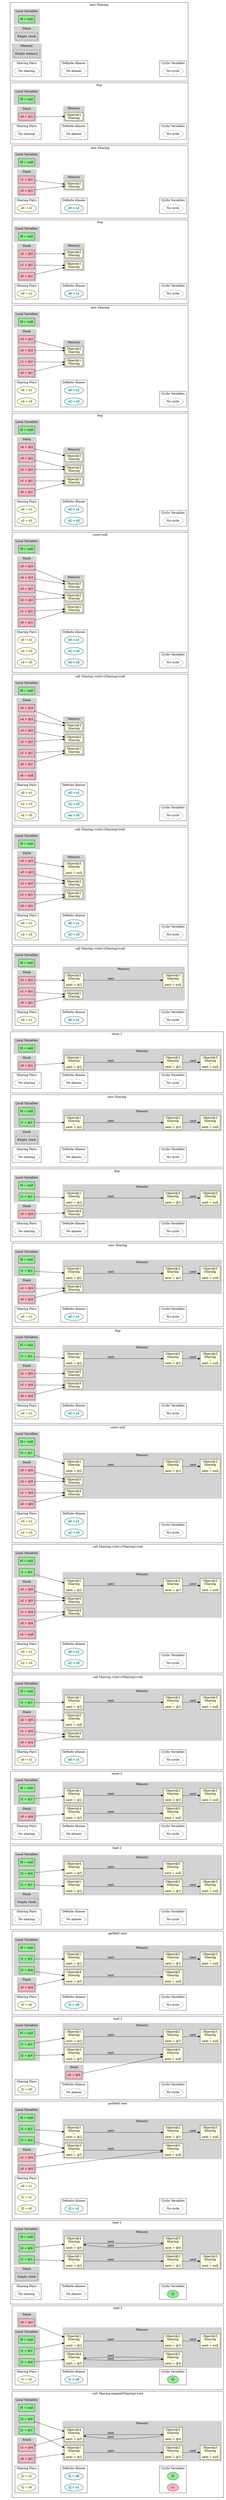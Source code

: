 digraph MemoryGraph {
 node [shape=box, style=filled, fillcolor=lightblue];
 rankdir=LR;

 // Invisible anchor subgraph
 subgraph cluster_anchor {
 style=invis;
 anchor [style=invis, shape=point, width=0, height=0];
 }

 // Starting point for subgraph ordering
 anchor_start [style=invis, shape=point];

 anchor_13373090846533 [style=invis, shape=point];
 anchor_start -> anchor_13373090846533 [style=invis];
 anchor_start = anchor_13373090846533;

 subgraph cluster_13373090846533 {
 anchor_13373090846533 [style=invis];
 label="new Sharing";
 subgraph cluster_locals_13373090846533 {
 label="Local Variables";
 style=filled;
 color=lightgrey;
 node [style=filled, fillcolor=lightgreen];
 "l0_13373090846533" [label="l0 = null"];
 }

 subgraph cluster_stack_13373090846533 {
 label="Stack";
 style=filled;
 color=lightgrey;
 node [style=filled, fillcolor=lightpink];
 "empty_stack_13373090846533" [label="Empty stack", style=dashed, fillcolor=white];
 }

 subgraph cluster_memory_13373090846533 {
 label="Memory";
 style=filled;
 color=lightgrey;
 node [style=filled, fillcolor=lightyellow];
 "empty_memory_13373090846533" [label="Empty memory", style=dashed, fillcolor=white];
 }


 // Sharing pairs
 subgraph cluster_sharing_13373090846533 {
 label="Sharing Pairs";
 node [shape=ellipse, style=filled, fillcolor=lightyellow];
 "empty_sharing_13373090846533" [label="No sharing", style=dashed, fillcolor=white];
 }

    // Alias pairs
    subgraph cluster_aliases_13373090846533 {
      label="Definite Aliases";
      node [shape=ellipse, style=filled, fillcolor=lightcyan];
      "empty_alias_13373090846533" [label="No aliases", style=dashed, fillcolor=white];
    }

 // Cyclic variables
 subgraph cluster_cyclic_13373090846533 {
 label="Cyclic Variables";
 node [shape=ellipse];
 "empty_cyclic_13373090846533" [label="No cycle", style=dashed, fillcolor=white];
 }
 // Invisible edge for horizontal alignment
 "empty_sharing_13373090846533" -> "empty_alias_13373090846533" [style=invis, weight=10];
 // Invisible edge for horizontal alignment
 "empty_alias_13373090846533" -> "empty_cyclic_13373090846533" [style=invis, weight=10];
 }
 anchor_13373092099825 [style=invis, shape=point];
 anchor_start -> anchor_13373092099825 [style=invis];
 anchor_start = anchor_13373092099825;

 subgraph cluster_13373092099825 {
 anchor_13373092099825 [style=invis];
 label="dup";
 subgraph cluster_locals_13373092099825 {
 label="Local Variables";
 style=filled;
 color=lightgrey;
 node [style=filled, fillcolor=lightgreen];
 "l0_13373092099825" [label="l0 = null"];
 }

 subgraph cluster_stack_13373092099825 {
 label="Stack";
 style=filled;
 color=lightgrey;
 node [style=filled, fillcolor=lightpink];
 "s0_13373092099825" [label="s0 = @1"];
 }

 subgraph cluster_memory_13373092099825 {
 label="Memory";
 style=filled;
 color=lightgrey;
 node [style=filled, fillcolor=lightyellow];
 "obj1_13373092099825" [label="Object@1\nSharing"];
 }

 "s0_13373092099825" -> "obj1_13373092099825";

 // Sharing pairs
 subgraph cluster_sharing_13373092099825 {
 label="Sharing Pairs";
 node [shape=ellipse, style=filled, fillcolor=lightyellow];
 "empty_sharing_13373092099825" [label="No sharing", style=dashed, fillcolor=white];
 }

    // Alias pairs
    subgraph cluster_aliases_13373092099825 {
      label="Definite Aliases";
      node [shape=ellipse, style=filled, fillcolor=lightcyan];
      "empty_alias_13373092099825" [label="No aliases", style=dashed, fillcolor=white];
    }

 // Cyclic variables
 subgraph cluster_cyclic_13373092099825 {
 label="Cyclic Variables";
 node [shape=ellipse];
 "empty_cyclic_13373092099825" [label="No cycle", style=dashed, fillcolor=white];
 }
 // Invisible edge for horizontal alignment
 "empty_sharing_13373092099825" -> "empty_alias_13373092099825" [style=invis, weight=10];
 // Invisible edge for horizontal alignment
 "empty_alias_13373092099825" -> "empty_cyclic_13373092099825" [style=invis, weight=10];
 }
 anchor_13373092741780 [style=invis, shape=point];
 anchor_start -> anchor_13373092741780 [style=invis];
 anchor_start = anchor_13373092741780;

 subgraph cluster_13373092741780 {
 anchor_13373092741780 [style=invis];
 label="new Sharing";
 subgraph cluster_locals_13373092741780 {
 label="Local Variables";
 style=filled;
 color=lightgrey;
 node [style=filled, fillcolor=lightgreen];
 "l0_13373092741780" [label="l0 = null"];
 }

 subgraph cluster_stack_13373092741780 {
 label="Stack";
 style=filled;
 color=lightgrey;
 node [style=filled, fillcolor=lightpink];
 "s0_13373092741780" [label="s0 = @1"];
 "s1_13373092741780" [label="s1 = @1"];
 }

 subgraph cluster_memory_13373092741780 {
 label="Memory";
 style=filled;
 color=lightgrey;
 node [style=filled, fillcolor=lightyellow];
 "obj1_13373092741780" [label="Object@1\nSharing"];
 }

 "s0_13373092741780" -> "obj1_13373092741780";
 "s1_13373092741780" -> "obj1_13373092741780";

 // Sharing pairs
 subgraph cluster_sharing_13373092741780 {
 label="Sharing Pairs";
 node [shape=ellipse, style=filled, fillcolor=lightyellow];
 "pair0_13373092741780" [label="s0 ↔ s1"];
 }

    // Alias pairs
    subgraph cluster_aliases_13373092741780 {
      label="Definite Aliases";
      node [shape=ellipse, style=filled, fillcolor=lightcyan];
      "alias0_13373092741780" [label="s0 = s1"];
    }

 // Cyclic variables
 subgraph cluster_cyclic_13373092741780 {
 label="Cyclic Variables";
 node [shape=ellipse];
 "empty_cyclic_13373092741780" [label="No cycle", style=dashed, fillcolor=white];
 }
 // Invisible edge for horizontal alignment
 "pair0_13373092741780" -> "alias0_13373092741780" [style=invis, weight=10];
 // Invisible edge for horizontal alignment
 "alias0_13373092741780" -> "empty_cyclic_13373092741780" [style=invis, weight=10];
 }
 anchor_13373097140453 [style=invis, shape=point];
 anchor_start -> anchor_13373097140453 [style=invis];
 anchor_start = anchor_13373097140453;

 subgraph cluster_13373097140453 {
 anchor_13373097140453 [style=invis];
 label="dup";
 subgraph cluster_locals_13373097140453 {
 label="Local Variables";
 style=filled;
 color=lightgrey;
 node [style=filled, fillcolor=lightgreen];
 "l0_13373097140453" [label="l0 = null"];
 }

 subgraph cluster_stack_13373097140453 {
 label="Stack";
 style=filled;
 color=lightgrey;
 node [style=filled, fillcolor=lightpink];
 "s0_13373097140453" [label="s0 = @1"];
 "s1_13373097140453" [label="s1 = @1"];
 "s2_13373097140453" [label="s2 = @2"];
 }

 subgraph cluster_memory_13373097140453 {
 label="Memory";
 style=filled;
 color=lightgrey;
 node [style=filled, fillcolor=lightyellow];
 "obj1_13373097140453" [label="Object@1\nSharing"];
 "obj2_13373097140453" [label="Object@2\nSharing"];
 }

 "s0_13373097140453" -> "obj1_13373097140453";
 "s1_13373097140453" -> "obj1_13373097140453";
 "s2_13373097140453" -> "obj2_13373097140453";

 // Sharing pairs
 subgraph cluster_sharing_13373097140453 {
 label="Sharing Pairs";
 node [shape=ellipse, style=filled, fillcolor=lightyellow];
 "pair0_13373097140453" [label="s0 ↔ s1"];
 }

    // Alias pairs
    subgraph cluster_aliases_13373097140453 {
      label="Definite Aliases";
      node [shape=ellipse, style=filled, fillcolor=lightcyan];
      "alias0_13373097140453" [label="s0 = s1"];
    }

 // Cyclic variables
 subgraph cluster_cyclic_13373097140453 {
 label="Cyclic Variables";
 node [shape=ellipse];
 "empty_cyclic_13373097140453" [label="No cycle", style=dashed, fillcolor=white];
 }
 // Invisible edge for horizontal alignment
 "pair0_13373097140453" -> "alias0_13373097140453" [style=invis, weight=10];
 // Invisible edge for horizontal alignment
 "alias0_13373097140453" -> "empty_cyclic_13373097140453" [style=invis, weight=10];
 }
 anchor_13373098122283 [style=invis, shape=point];
 anchor_start -> anchor_13373098122283 [style=invis];
 anchor_start = anchor_13373098122283;

 subgraph cluster_13373098122283 {
 anchor_13373098122283 [style=invis];
 label="new Sharing";
 subgraph cluster_locals_13373098122283 {
 label="Local Variables";
 style=filled;
 color=lightgrey;
 node [style=filled, fillcolor=lightgreen];
 "l0_13373098122283" [label="l0 = null"];
 }

 subgraph cluster_stack_13373098122283 {
 label="Stack";
 style=filled;
 color=lightgrey;
 node [style=filled, fillcolor=lightpink];
 "s0_13373098122283" [label="s0 = @1"];
 "s1_13373098122283" [label="s1 = @1"];
 "s2_13373098122283" [label="s2 = @2"];
 "s3_13373098122283" [label="s3 = @2"];
 }

 subgraph cluster_memory_13373098122283 {
 label="Memory";
 style=filled;
 color=lightgrey;
 node [style=filled, fillcolor=lightyellow];
 "obj1_13373098122283" [label="Object@1\nSharing"];
 "obj2_13373098122283" [label="Object@2\nSharing"];
 }

 "s0_13373098122283" -> "obj1_13373098122283";
 "s1_13373098122283" -> "obj1_13373098122283";
 "s2_13373098122283" -> "obj2_13373098122283";
 "s3_13373098122283" -> "obj2_13373098122283";

 // Sharing pairs
 subgraph cluster_sharing_13373098122283 {
 label="Sharing Pairs";
 node [shape=ellipse, style=filled, fillcolor=lightyellow];
 "pair0_13373098122283" [label="s0 ↔ s1"];
 "pair1_13373098122283" [label="s2 ↔ s3"];
 }

    // Alias pairs
    subgraph cluster_aliases_13373098122283 {
      label="Definite Aliases";
      node [shape=ellipse, style=filled, fillcolor=lightcyan];
      "alias0_13373098122283" [label="s0 = s1"];
      "alias1_13373098122283" [label="s2 = s3"];
    }

 // Cyclic variables
 subgraph cluster_cyclic_13373098122283 {
 label="Cyclic Variables";
 node [shape=ellipse];
 "empty_cyclic_13373098122283" [label="No cycle", style=dashed, fillcolor=white];
 }
 // Invisible edge for horizontal alignment
 "pair1_13373098122283" -> "alias1_13373098122283" [style=invis, weight=10];
 // Invisible edge for horizontal alignment
 "alias1_13373098122283" -> "empty_cyclic_13373098122283" [style=invis, weight=10];
 }
 anchor_13373099536889 [style=invis, shape=point];
 anchor_start -> anchor_13373099536889 [style=invis];
 anchor_start = anchor_13373099536889;

 subgraph cluster_13373099536889 {
 anchor_13373099536889 [style=invis];
 label="dup";
 subgraph cluster_locals_13373099536889 {
 label="Local Variables";
 style=filled;
 color=lightgrey;
 node [style=filled, fillcolor=lightgreen];
 "l0_13373099536889" [label="l0 = null"];
 }

 subgraph cluster_stack_13373099536889 {
 label="Stack";
 style=filled;
 color=lightgrey;
 node [style=filled, fillcolor=lightpink];
 "s0_13373099536889" [label="s0 = @1"];
 "s1_13373099536889" [label="s1 = @1"];
 "s2_13373099536889" [label="s2 = @2"];
 "s3_13373099536889" [label="s3 = @2"];
 "s4_13373099536889" [label="s4 = @3"];
 }

 subgraph cluster_memory_13373099536889 {
 label="Memory";
 style=filled;
 color=lightgrey;
 node [style=filled, fillcolor=lightyellow];
 "obj1_13373099536889" [label="Object@1\nSharing"];
 "obj2_13373099536889" [label="Object@2\nSharing"];
 "obj3_13373099536889" [label="Object@3\nSharing"];
 }

 "s0_13373099536889" -> "obj1_13373099536889";
 "s1_13373099536889" -> "obj1_13373099536889";
 "s2_13373099536889" -> "obj2_13373099536889";
 "s3_13373099536889" -> "obj2_13373099536889";
 "s4_13373099536889" -> "obj3_13373099536889";

 // Sharing pairs
 subgraph cluster_sharing_13373099536889 {
 label="Sharing Pairs";
 node [shape=ellipse, style=filled, fillcolor=lightyellow];
 "pair0_13373099536889" [label="s0 ↔ s1"];
 "pair1_13373099536889" [label="s2 ↔ s3"];
 }

    // Alias pairs
    subgraph cluster_aliases_13373099536889 {
      label="Definite Aliases";
      node [shape=ellipse, style=filled, fillcolor=lightcyan];
      "alias0_13373099536889" [label="s0 = s1"];
      "alias1_13373099536889" [label="s2 = s3"];
    }

 // Cyclic variables
 subgraph cluster_cyclic_13373099536889 {
 label="Cyclic Variables";
 node [shape=ellipse];
 "empty_cyclic_13373099536889" [label="No cycle", style=dashed, fillcolor=white];
 }
 // Invisible edge for horizontal alignment
 "pair1_13373099536889" -> "alias1_13373099536889" [style=invis, weight=10];
 // Invisible edge for horizontal alignment
 "alias1_13373099536889" -> "empty_cyclic_13373099536889" [style=invis, weight=10];
 }
 anchor_13373100841643 [style=invis, shape=point];
 anchor_start -> anchor_13373100841643 [style=invis];
 anchor_start = anchor_13373100841643;

 subgraph cluster_13373100841643 {
 anchor_13373100841643 [style=invis];
 label="const null";
 subgraph cluster_locals_13373100841643 {
 label="Local Variables";
 style=filled;
 color=lightgrey;
 node [style=filled, fillcolor=lightgreen];
 "l0_13373100841643" [label="l0 = null"];
 }

 subgraph cluster_stack_13373100841643 {
 label="Stack";
 style=filled;
 color=lightgrey;
 node [style=filled, fillcolor=lightpink];
 "s0_13373100841643" [label="s0 = @1"];
 "s1_13373100841643" [label="s1 = @1"];
 "s2_13373100841643" [label="s2 = @2"];
 "s3_13373100841643" [label="s3 = @2"];
 "s4_13373100841643" [label="s4 = @3"];
 "s5_13373100841643" [label="s5 = @3"];
 }

 subgraph cluster_memory_13373100841643 {
 label="Memory";
 style=filled;
 color=lightgrey;
 node [style=filled, fillcolor=lightyellow];
 "obj1_13373100841643" [label="Object@1\nSharing"];
 "obj2_13373100841643" [label="Object@2\nSharing"];
 "obj3_13373100841643" [label="Object@3\nSharing"];
 }

 "s0_13373100841643" -> "obj1_13373100841643";
 "s1_13373100841643" -> "obj1_13373100841643";
 "s2_13373100841643" -> "obj2_13373100841643";
 "s3_13373100841643" -> "obj2_13373100841643";
 "s4_13373100841643" -> "obj3_13373100841643";
 "s5_13373100841643" -> "obj3_13373100841643";

 // Sharing pairs
 subgraph cluster_sharing_13373100841643 {
 label="Sharing Pairs";
 node [shape=ellipse, style=filled, fillcolor=lightyellow];
 "pair0_13373100841643" [label="s0 ↔ s1"];
 "pair1_13373100841643" [label="s2 ↔ s3"];
 "pair2_13373100841643" [label="s4 ↔ s5"];
 }

    // Alias pairs
    subgraph cluster_aliases_13373100841643 {
      label="Definite Aliases";
      node [shape=ellipse, style=filled, fillcolor=lightcyan];
      "alias0_13373100841643" [label="s0 = s1"];
      "alias1_13373100841643" [label="s2 = s3"];
      "alias2_13373100841643" [label="s4 = s5"];
    }

 // Cyclic variables
 subgraph cluster_cyclic_13373100841643 {
 label="Cyclic Variables";
 node [shape=ellipse];
 "empty_cyclic_13373100841643" [label="No cycle", style=dashed, fillcolor=white];
 }
 // Invisible edge for horizontal alignment
 "pair2_13373100841643" -> "alias2_13373100841643" [style=invis, weight=10];
 // Invisible edge for horizontal alignment
 "alias2_13373100841643" -> "empty_cyclic_13373100841643" [style=invis, weight=10];
 }
 anchor_13373105418817 [style=invis, shape=point];
 anchor_start -> anchor_13373105418817 [style=invis];
 anchor_start = anchor_13373105418817;

 subgraph cluster_13373105418817 {
 anchor_13373105418817 [style=invis];
 label="call Sharing.<init>(Sharing):void";
 subgraph cluster_locals_13373105418817 {
 label="Local Variables";
 style=filled;
 color=lightgrey;
 node [style=filled, fillcolor=lightgreen];
 "l0_13373105418817" [label="l0 = null"];
 }

 subgraph cluster_stack_13373105418817 {
 label="Stack";
 style=filled;
 color=lightgrey;
 node [style=filled, fillcolor=lightpink];
 "s0_13373105418817" [label="s0 = @1"];
 "s1_13373105418817" [label="s1 = @1"];
 "s2_13373105418817" [label="s2 = @2"];
 "s3_13373105418817" [label="s3 = @2"];
 "s4_13373105418817" [label="s4 = @3"];
 "s5_13373105418817" [label="s5 = @3"];
 "s6_13373105418817" [label="s6 = null"];
 }

 subgraph cluster_memory_13373105418817 {
 label="Memory";
 style=filled;
 color=lightgrey;
 node [style=filled, fillcolor=lightyellow];
 "obj1_13373105418817" [label="Object@1\nSharing"];
 "obj2_13373105418817" [label="Object@2\nSharing"];
 "obj3_13373105418817" [label="Object@3\nSharing"];
 }

 "s0_13373105418817" -> "obj1_13373105418817";
 "s1_13373105418817" -> "obj1_13373105418817";
 "s2_13373105418817" -> "obj2_13373105418817";
 "s3_13373105418817" -> "obj2_13373105418817";
 "s4_13373105418817" -> "obj3_13373105418817";
 "s5_13373105418817" -> "obj3_13373105418817";

 // Sharing pairs
 subgraph cluster_sharing_13373105418817 {
 label="Sharing Pairs";
 node [shape=ellipse, style=filled, fillcolor=lightyellow];
 "pair0_13373105418817" [label="s0 ↔ s1"];
 "pair1_13373105418817" [label="s2 ↔ s3"];
 "pair2_13373105418817" [label="s4 ↔ s5"];
 }

    // Alias pairs
    subgraph cluster_aliases_13373105418817 {
      label="Definite Aliases";
      node [shape=ellipse, style=filled, fillcolor=lightcyan];
      "alias0_13373105418817" [label="s0 = s1"];
      "alias1_13373105418817" [label="s2 = s3"];
      "alias2_13373105418817" [label="s4 = s5"];
    }

 // Cyclic variables
 subgraph cluster_cyclic_13373105418817 {
 label="Cyclic Variables";
 node [shape=ellipse];
 "empty_cyclic_13373105418817" [label="No cycle", style=dashed, fillcolor=white];
 }
 // Invisible edge for horizontal alignment
 "pair2_13373105418817" -> "alias2_13373105418817" [style=invis, weight=10];
 // Invisible edge for horizontal alignment
 "alias2_13373105418817" -> "empty_cyclic_13373105418817" [style=invis, weight=10];
 }
 anchor_13373217856977 [style=invis, shape=point];
 anchor_start -> anchor_13373217856977 [style=invis];
 anchor_start = anchor_13373217856977;

 subgraph cluster_13373217856977 {
 anchor_13373217856977 [style=invis];
 label="call Sharing.<init>(Sharing):void";
 subgraph cluster_locals_13373217856977 {
 label="Local Variables";
 style=filled;
 color=lightgrey;
 node [style=filled, fillcolor=lightgreen];
 "l0_13373217856977" [label="l0 = null"];
 }

 subgraph cluster_stack_13373217856977 {
 label="Stack";
 style=filled;
 color=lightgrey;
 node [style=filled, fillcolor=lightpink];
 "s0_13373217856977" [label="s0 = @1"];
 "s1_13373217856977" [label="s1 = @1"];
 "s2_13373217856977" [label="s2 = @2"];
 "s3_13373217856977" [label="s3 = @2"];
 "s4_13373217856977" [label="s4 = @3"];
 }

 subgraph cluster_memory_13373217856977 {
 label="Memory";
 style=filled;
 color=lightgrey;
 node [style=filled, fillcolor=lightyellow];
 "obj1_13373217856977" [label="Object@1\nSharing"];
 "obj2_13373217856977" [label="Object@2\nSharing"];
 "obj3_13373217856977" [label="Object@3\nSharing\n---\nnext = null\n"];
 }

 "s0_13373217856977" -> "obj1_13373217856977";
 "s1_13373217856977" -> "obj1_13373217856977";
 "s2_13373217856977" -> "obj2_13373217856977";
 "s3_13373217856977" -> "obj2_13373217856977";
 "s4_13373217856977" -> "obj3_13373217856977";

 // Sharing pairs
 subgraph cluster_sharing_13373217856977 {
 label="Sharing Pairs";
 node [shape=ellipse, style=filled, fillcolor=lightyellow];
 "pair0_13373217856977" [label="s0 ↔ s1"];
 "pair1_13373217856977" [label="s2 ↔ s3"];
 }

    // Alias pairs
    subgraph cluster_aliases_13373217856977 {
      label="Definite Aliases";
      node [shape=ellipse, style=filled, fillcolor=lightcyan];
      "alias0_13373217856977" [label="s0 = s1"];
      "alias1_13373217856977" [label="s2 = s3"];
    }

 // Cyclic variables
 subgraph cluster_cyclic_13373217856977 {
 label="Cyclic Variables";
 node [shape=ellipse];
 "empty_cyclic_13373217856977" [label="No cycle", style=dashed, fillcolor=white];
 }
 // Invisible edge for horizontal alignment
 "pair1_13373217856977" -> "alias1_13373217856977" [style=invis, weight=10];
 // Invisible edge for horizontal alignment
 "alias1_13373217856977" -> "empty_cyclic_13373217856977" [style=invis, weight=10];
 }
 anchor_13373227796343 [style=invis, shape=point];
 anchor_start -> anchor_13373227796343 [style=invis];
 anchor_start = anchor_13373227796343;

 subgraph cluster_13373227796343 {
 anchor_13373227796343 [style=invis];
 label="call Sharing.<init>(Sharing):void";
 subgraph cluster_locals_13373227796343 {
 label="Local Variables";
 style=filled;
 color=lightgrey;
 node [style=filled, fillcolor=lightgreen];
 "l0_13373227796343" [label="l0 = null"];
 }

 subgraph cluster_stack_13373227796343 {
 label="Stack";
 style=filled;
 color=lightgrey;
 node [style=filled, fillcolor=lightpink];
 "s0_13373227796343" [label="s0 = @1"];
 "s1_13373227796343" [label="s1 = @1"];
 "s2_13373227796343" [label="s2 = @2"];
 }

 subgraph cluster_memory_13373227796343 {
 label="Memory";
 style=filled;
 color=lightgrey;
 node [style=filled, fillcolor=lightyellow];
 "obj1_13373227796343" [label="Object@1\nSharing"];
 "obj2_13373227796343" [label="Object@2\nSharing\n---\nnext = @3\n"];
 "obj3_13373227796343" [label="Object@3\nSharing\n---\nnext = null\n"];
 }

 "s0_13373227796343" -> "obj1_13373227796343";
 "s1_13373227796343" -> "obj1_13373227796343";
 "s2_13373227796343" -> "obj2_13373227796343";
 "obj2_13373227796343" -> "obj3_13373227796343" [label="next"];

 // Sharing pairs
 subgraph cluster_sharing_13373227796343 {
 label="Sharing Pairs";
 node [shape=ellipse, style=filled, fillcolor=lightyellow];
 "pair0_13373227796343" [label="s0 ↔ s1"];
 }

    // Alias pairs
    subgraph cluster_aliases_13373227796343 {
      label="Definite Aliases";
      node [shape=ellipse, style=filled, fillcolor=lightcyan];
      "alias0_13373227796343" [label="s0 = s1"];
    }

 // Cyclic variables
 subgraph cluster_cyclic_13373227796343 {
 label="Cyclic Variables";
 node [shape=ellipse];
 "empty_cyclic_13373227796343" [label="No cycle", style=dashed, fillcolor=white];
 }
 // Invisible edge for horizontal alignment
 "pair0_13373227796343" -> "alias0_13373227796343" [style=invis, weight=10];
 // Invisible edge for horizontal alignment
 "alias0_13373227796343" -> "empty_cyclic_13373227796343" [style=invis, weight=10];
 }
 anchor_13373235189300 [style=invis, shape=point];
 anchor_start -> anchor_13373235189300 [style=invis];
 anchor_start = anchor_13373235189300;

 subgraph cluster_13373235189300 {
 anchor_13373235189300 [style=invis];
 label="store 1";
 subgraph cluster_locals_13373235189300 {
 label="Local Variables";
 style=filled;
 color=lightgrey;
 node [style=filled, fillcolor=lightgreen];
 "l0_13373235189300" [label="l0 = null"];
 }

 subgraph cluster_stack_13373235189300 {
 label="Stack";
 style=filled;
 color=lightgrey;
 node [style=filled, fillcolor=lightpink];
 "s0_13373235189300" [label="s0 = @1"];
 }

 subgraph cluster_memory_13373235189300 {
 label="Memory";
 style=filled;
 color=lightgrey;
 node [style=filled, fillcolor=lightyellow];
 "obj1_13373235189300" [label="Object@1\nSharing\n---\nnext = @2\n"];
 "obj2_13373235189300" [label="Object@2\nSharing\n---\nnext = @3\n"];
 "obj3_13373235189300" [label="Object@3\nSharing\n---\nnext = null\n"];
 }

 "s0_13373235189300" -> "obj1_13373235189300";
 "obj1_13373235189300" -> "obj2_13373235189300" [label="next"];
 "obj2_13373235189300" -> "obj3_13373235189300" [label="next"];

 // Sharing pairs
 subgraph cluster_sharing_13373235189300 {
 label="Sharing Pairs";
 node [shape=ellipse, style=filled, fillcolor=lightyellow];
 "empty_sharing_13373235189300" [label="No sharing", style=dashed, fillcolor=white];
 }

    // Alias pairs
    subgraph cluster_aliases_13373235189300 {
      label="Definite Aliases";
      node [shape=ellipse, style=filled, fillcolor=lightcyan];
      "empty_alias_13373235189300" [label="No aliases", style=dashed, fillcolor=white];
    }

 // Cyclic variables
 subgraph cluster_cyclic_13373235189300 {
 label="Cyclic Variables";
 node [shape=ellipse];
 "empty_cyclic_13373235189300" [label="No cycle", style=dashed, fillcolor=white];
 }
 // Invisible edge for horizontal alignment
 "empty_sharing_13373235189300" -> "empty_alias_13373235189300" [style=invis, weight=10];
 // Invisible edge for horizontal alignment
 "empty_alias_13373235189300" -> "empty_cyclic_13373235189300" [style=invis, weight=10];
 }
 anchor_13373239892331 [style=invis, shape=point];
 anchor_start -> anchor_13373239892331 [style=invis];
 anchor_start = anchor_13373239892331;

 subgraph cluster_13373239892331 {
 anchor_13373239892331 [style=invis];
 label="new Sharing";
 subgraph cluster_locals_13373239892331 {
 label="Local Variables";
 style=filled;
 color=lightgrey;
 node [style=filled, fillcolor=lightgreen];
 "l0_13373239892331" [label="l0 = null"];
 "l1_13373239892331" [label="l1 = @1"];
 }

 subgraph cluster_stack_13373239892331 {
 label="Stack";
 style=filled;
 color=lightgrey;
 node [style=filled, fillcolor=lightpink];
 "empty_stack_13373239892331" [label="Empty stack", style=dashed, fillcolor=white];
 }

 subgraph cluster_memory_13373239892331 {
 label="Memory";
 style=filled;
 color=lightgrey;
 node [style=filled, fillcolor=lightyellow];
 "obj1_13373239892331" [label="Object@1\nSharing\n---\nnext = @2\n"];
 "obj2_13373239892331" [label="Object@2\nSharing\n---\nnext = @3\n"];
 "obj3_13373239892331" [label="Object@3\nSharing\n---\nnext = null\n"];
 }

 "l1_13373239892331" -> "obj1_13373239892331";
 "obj1_13373239892331" -> "obj2_13373239892331" [label="next"];
 "obj2_13373239892331" -> "obj3_13373239892331" [label="next"];

 // Sharing pairs
 subgraph cluster_sharing_13373239892331 {
 label="Sharing Pairs";
 node [shape=ellipse, style=filled, fillcolor=lightyellow];
 "empty_sharing_13373239892331" [label="No sharing", style=dashed, fillcolor=white];
 }

    // Alias pairs
    subgraph cluster_aliases_13373239892331 {
      label="Definite Aliases";
      node [shape=ellipse, style=filled, fillcolor=lightcyan];
      "empty_alias_13373239892331" [label="No aliases", style=dashed, fillcolor=white];
    }

 // Cyclic variables
 subgraph cluster_cyclic_13373239892331 {
 label="Cyclic Variables";
 node [shape=ellipse];
 "empty_cyclic_13373239892331" [label="No cycle", style=dashed, fillcolor=white];
 }
 // Invisible edge for horizontal alignment
 "empty_sharing_13373239892331" -> "empty_alias_13373239892331" [style=invis, weight=10];
 // Invisible edge for horizontal alignment
 "empty_alias_13373239892331" -> "empty_cyclic_13373239892331" [style=invis, weight=10];
 }
 anchor_13373242983250 [style=invis, shape=point];
 anchor_start -> anchor_13373242983250 [style=invis];
 anchor_start = anchor_13373242983250;

 subgraph cluster_13373242983250 {
 anchor_13373242983250 [style=invis];
 label="dup";
 subgraph cluster_locals_13373242983250 {
 label="Local Variables";
 style=filled;
 color=lightgrey;
 node [style=filled, fillcolor=lightgreen];
 "l0_13373242983250" [label="l0 = null"];
 "l1_13373242983250" [label="l1 = @1"];
 }

 subgraph cluster_stack_13373242983250 {
 label="Stack";
 style=filled;
 color=lightgrey;
 node [style=filled, fillcolor=lightpink];
 "s0_13373242983250" [label="s0 = @4"];
 }

 subgraph cluster_memory_13373242983250 {
 label="Memory";
 style=filled;
 color=lightgrey;
 node [style=filled, fillcolor=lightyellow];
 "obj1_13373242983250" [label="Object@1\nSharing\n---\nnext = @2\n"];
 "obj2_13373242983250" [label="Object@2\nSharing\n---\nnext = @3\n"];
 "obj3_13373242983250" [label="Object@3\nSharing\n---\nnext = null\n"];
 "obj4_13373242983250" [label="Object@4\nSharing"];
 }

 "l1_13373242983250" -> "obj1_13373242983250";
 "s0_13373242983250" -> "obj4_13373242983250";
 "obj1_13373242983250" -> "obj2_13373242983250" [label="next"];
 "obj2_13373242983250" -> "obj3_13373242983250" [label="next"];

 // Sharing pairs
 subgraph cluster_sharing_13373242983250 {
 label="Sharing Pairs";
 node [shape=ellipse, style=filled, fillcolor=lightyellow];
 "empty_sharing_13373242983250" [label="No sharing", style=dashed, fillcolor=white];
 }

    // Alias pairs
    subgraph cluster_aliases_13373242983250 {
      label="Definite Aliases";
      node [shape=ellipse, style=filled, fillcolor=lightcyan];
      "empty_alias_13373242983250" [label="No aliases", style=dashed, fillcolor=white];
    }

 // Cyclic variables
 subgraph cluster_cyclic_13373242983250 {
 label="Cyclic Variables";
 node [shape=ellipse];
 "empty_cyclic_13373242983250" [label="No cycle", style=dashed, fillcolor=white];
 }
 // Invisible edge for horizontal alignment
 "empty_sharing_13373242983250" -> "empty_alias_13373242983250" [style=invis, weight=10];
 // Invisible edge for horizontal alignment
 "empty_alias_13373242983250" -> "empty_cyclic_13373242983250" [style=invis, weight=10];
 }
 anchor_13373247387000 [style=invis, shape=point];
 anchor_start -> anchor_13373247387000 [style=invis];
 anchor_start = anchor_13373247387000;

 subgraph cluster_13373247387000 {
 anchor_13373247387000 [style=invis];
 label="new Sharing";
 subgraph cluster_locals_13373247387000 {
 label="Local Variables";
 style=filled;
 color=lightgrey;
 node [style=filled, fillcolor=lightgreen];
 "l0_13373247387000" [label="l0 = null"];
 "l1_13373247387000" [label="l1 = @1"];
 }

 subgraph cluster_stack_13373247387000 {
 label="Stack";
 style=filled;
 color=lightgrey;
 node [style=filled, fillcolor=lightpink];
 "s0_13373247387000" [label="s0 = @4"];
 "s1_13373247387000" [label="s1 = @4"];
 }

 subgraph cluster_memory_13373247387000 {
 label="Memory";
 style=filled;
 color=lightgrey;
 node [style=filled, fillcolor=lightyellow];
 "obj1_13373247387000" [label="Object@1\nSharing\n---\nnext = @2\n"];
 "obj2_13373247387000" [label="Object@2\nSharing\n---\nnext = @3\n"];
 "obj3_13373247387000" [label="Object@3\nSharing\n---\nnext = null\n"];
 "obj4_13373247387000" [label="Object@4\nSharing"];
 }

 "l1_13373247387000" -> "obj1_13373247387000";
 "s0_13373247387000" -> "obj4_13373247387000";
 "s1_13373247387000" -> "obj4_13373247387000";
 "obj1_13373247387000" -> "obj2_13373247387000" [label="next"];
 "obj2_13373247387000" -> "obj3_13373247387000" [label="next"];

 // Sharing pairs
 subgraph cluster_sharing_13373247387000 {
 label="Sharing Pairs";
 node [shape=ellipse, style=filled, fillcolor=lightyellow];
 "pair0_13373247387000" [label="s0 ↔ s1"];
 }

    // Alias pairs
    subgraph cluster_aliases_13373247387000 {
      label="Definite Aliases";
      node [shape=ellipse, style=filled, fillcolor=lightcyan];
      "alias0_13373247387000" [label="s0 = s1"];
    }

 // Cyclic variables
 subgraph cluster_cyclic_13373247387000 {
 label="Cyclic Variables";
 node [shape=ellipse];
 "empty_cyclic_13373247387000" [label="No cycle", style=dashed, fillcolor=white];
 }
 // Invisible edge for horizontal alignment
 "pair0_13373247387000" -> "alias0_13373247387000" [style=invis, weight=10];
 // Invisible edge for horizontal alignment
 "alias0_13373247387000" -> "empty_cyclic_13373247387000" [style=invis, weight=10];
 }
 anchor_13373249611968 [style=invis, shape=point];
 anchor_start -> anchor_13373249611968 [style=invis];
 anchor_start = anchor_13373249611968;

 subgraph cluster_13373249611968 {
 anchor_13373249611968 [style=invis];
 label="dup";
 subgraph cluster_locals_13373249611968 {
 label="Local Variables";
 style=filled;
 color=lightgrey;
 node [style=filled, fillcolor=lightgreen];
 "l0_13373249611968" [label="l0 = null"];
 "l1_13373249611968" [label="l1 = @1"];
 }

 subgraph cluster_stack_13373249611968 {
 label="Stack";
 style=filled;
 color=lightgrey;
 node [style=filled, fillcolor=lightpink];
 "s0_13373249611968" [label="s0 = @4"];
 "s1_13373249611968" [label="s1 = @4"];
 "s2_13373249611968" [label="s2 = @5"];
 }

 subgraph cluster_memory_13373249611968 {
 label="Memory";
 style=filled;
 color=lightgrey;
 node [style=filled, fillcolor=lightyellow];
 "obj1_13373249611968" [label="Object@1\nSharing\n---\nnext = @2\n"];
 "obj2_13373249611968" [label="Object@2\nSharing\n---\nnext = @3\n"];
 "obj3_13373249611968" [label="Object@3\nSharing\n---\nnext = null\n"];
 "obj4_13373249611968" [label="Object@4\nSharing"];
 "obj5_13373249611968" [label="Object@5\nSharing"];
 }

 "l1_13373249611968" -> "obj1_13373249611968";
 "s0_13373249611968" -> "obj4_13373249611968";
 "s1_13373249611968" -> "obj4_13373249611968";
 "s2_13373249611968" -> "obj5_13373249611968";
 "obj1_13373249611968" -> "obj2_13373249611968" [label="next"];
 "obj2_13373249611968" -> "obj3_13373249611968" [label="next"];

 // Sharing pairs
 subgraph cluster_sharing_13373249611968 {
 label="Sharing Pairs";
 node [shape=ellipse, style=filled, fillcolor=lightyellow];
 "pair0_13373249611968" [label="s0 ↔ s1"];
 }

    // Alias pairs
    subgraph cluster_aliases_13373249611968 {
      label="Definite Aliases";
      node [shape=ellipse, style=filled, fillcolor=lightcyan];
      "alias0_13373249611968" [label="s0 = s1"];
    }

 // Cyclic variables
 subgraph cluster_cyclic_13373249611968 {
 label="Cyclic Variables";
 node [shape=ellipse];
 "empty_cyclic_13373249611968" [label="No cycle", style=dashed, fillcolor=white];
 }
 // Invisible edge for horizontal alignment
 "pair0_13373249611968" -> "alias0_13373249611968" [style=invis, weight=10];
 // Invisible edge for horizontal alignment
 "alias0_13373249611968" -> "empty_cyclic_13373249611968" [style=invis, weight=10];
 }
 anchor_13373252335821 [style=invis, shape=point];
 anchor_start -> anchor_13373252335821 [style=invis];
 anchor_start = anchor_13373252335821;

 subgraph cluster_13373252335821 {
 anchor_13373252335821 [style=invis];
 label="const null";
 subgraph cluster_locals_13373252335821 {
 label="Local Variables";
 style=filled;
 color=lightgrey;
 node [style=filled, fillcolor=lightgreen];
 "l0_13373252335821" [label="l0 = null"];
 "l1_13373252335821" [label="l1 = @1"];
 }

 subgraph cluster_stack_13373252335821 {
 label="Stack";
 style=filled;
 color=lightgrey;
 node [style=filled, fillcolor=lightpink];
 "s0_13373252335821" [label="s0 = @4"];
 "s1_13373252335821" [label="s1 = @4"];
 "s2_13373252335821" [label="s2 = @5"];
 "s3_13373252335821" [label="s3 = @5"];
 }

 subgraph cluster_memory_13373252335821 {
 label="Memory";
 style=filled;
 color=lightgrey;
 node [style=filled, fillcolor=lightyellow];
 "obj1_13373252335821" [label="Object@1\nSharing\n---\nnext = @2\n"];
 "obj2_13373252335821" [label="Object@2\nSharing\n---\nnext = @3\n"];
 "obj3_13373252335821" [label="Object@3\nSharing\n---\nnext = null\n"];
 "obj4_13373252335821" [label="Object@4\nSharing"];
 "obj5_13373252335821" [label="Object@5\nSharing"];
 }

 "l1_13373252335821" -> "obj1_13373252335821";
 "s0_13373252335821" -> "obj4_13373252335821";
 "s1_13373252335821" -> "obj4_13373252335821";
 "s2_13373252335821" -> "obj5_13373252335821";
 "s3_13373252335821" -> "obj5_13373252335821";
 "obj1_13373252335821" -> "obj2_13373252335821" [label="next"];
 "obj2_13373252335821" -> "obj3_13373252335821" [label="next"];

 // Sharing pairs
 subgraph cluster_sharing_13373252335821 {
 label="Sharing Pairs";
 node [shape=ellipse, style=filled, fillcolor=lightyellow];
 "pair0_13373252335821" [label="s0 ↔ s1"];
 "pair1_13373252335821" [label="s2 ↔ s3"];
 }

    // Alias pairs
    subgraph cluster_aliases_13373252335821 {
      label="Definite Aliases";
      node [shape=ellipse, style=filled, fillcolor=lightcyan];
      "alias0_13373252335821" [label="s0 = s1"];
      "alias1_13373252335821" [label="s2 = s3"];
    }

 // Cyclic variables
 subgraph cluster_cyclic_13373252335821 {
 label="Cyclic Variables";
 node [shape=ellipse];
 "empty_cyclic_13373252335821" [label="No cycle", style=dashed, fillcolor=white];
 }
 // Invisible edge for horizontal alignment
 "pair1_13373252335821" -> "alias1_13373252335821" [style=invis, weight=10];
 // Invisible edge for horizontal alignment
 "alias1_13373252335821" -> "empty_cyclic_13373252335821" [style=invis, weight=10];
 }
 anchor_13373257397738 [style=invis, shape=point];
 anchor_start -> anchor_13373257397738 [style=invis];
 anchor_start = anchor_13373257397738;

 subgraph cluster_13373257397738 {
 anchor_13373257397738 [style=invis];
 label="call Sharing.<init>(Sharing):void";
 subgraph cluster_locals_13373257397738 {
 label="Local Variables";
 style=filled;
 color=lightgrey;
 node [style=filled, fillcolor=lightgreen];
 "l0_13373257397738" [label="l0 = null"];
 "l1_13373257397738" [label="l1 = @1"];
 }

 subgraph cluster_stack_13373257397738 {
 label="Stack";
 style=filled;
 color=lightgrey;
 node [style=filled, fillcolor=lightpink];
 "s0_13373257397738" [label="s0 = @4"];
 "s1_13373257397738" [label="s1 = @4"];
 "s2_13373257397738" [label="s2 = @5"];
 "s3_13373257397738" [label="s3 = @5"];
 "s4_13373257397738" [label="s4 = null"];
 }

 subgraph cluster_memory_13373257397738 {
 label="Memory";
 style=filled;
 color=lightgrey;
 node [style=filled, fillcolor=lightyellow];
 "obj1_13373257397738" [label="Object@1\nSharing\n---\nnext = @2\n"];
 "obj2_13373257397738" [label="Object@2\nSharing\n---\nnext = @3\n"];
 "obj3_13373257397738" [label="Object@3\nSharing\n---\nnext = null\n"];
 "obj4_13373257397738" [label="Object@4\nSharing"];
 "obj5_13373257397738" [label="Object@5\nSharing"];
 }

 "l1_13373257397738" -> "obj1_13373257397738";
 "s0_13373257397738" -> "obj4_13373257397738";
 "s1_13373257397738" -> "obj4_13373257397738";
 "s2_13373257397738" -> "obj5_13373257397738";
 "s3_13373257397738" -> "obj5_13373257397738";
 "obj1_13373257397738" -> "obj2_13373257397738" [label="next"];
 "obj2_13373257397738" -> "obj3_13373257397738" [label="next"];

 // Sharing pairs
 subgraph cluster_sharing_13373257397738 {
 label="Sharing Pairs";
 node [shape=ellipse, style=filled, fillcolor=lightyellow];
 "pair0_13373257397738" [label="s0 ↔ s1"];
 "pair1_13373257397738" [label="s2 ↔ s3"];
 }

    // Alias pairs
    subgraph cluster_aliases_13373257397738 {
      label="Definite Aliases";
      node [shape=ellipse, style=filled, fillcolor=lightcyan];
      "alias0_13373257397738" [label="s0 = s1"];
      "alias1_13373257397738" [label="s2 = s3"];
    }

 // Cyclic variables
 subgraph cluster_cyclic_13373257397738 {
 label="Cyclic Variables";
 node [shape=ellipse];
 "empty_cyclic_13373257397738" [label="No cycle", style=dashed, fillcolor=white];
 }
 // Invisible edge for horizontal alignment
 "pair1_13373257397738" -> "alias1_13373257397738" [style=invis, weight=10];
 // Invisible edge for horizontal alignment
 "alias1_13373257397738" -> "empty_cyclic_13373257397738" [style=invis, weight=10];
 }
 anchor_13373262447533 [style=invis, shape=point];
 anchor_start -> anchor_13373262447533 [style=invis];
 anchor_start = anchor_13373262447533;

 subgraph cluster_13373262447533 {
 anchor_13373262447533 [style=invis];
 label="call Sharing.<init>(Sharing):void";
 subgraph cluster_locals_13373262447533 {
 label="Local Variables";
 style=filled;
 color=lightgrey;
 node [style=filled, fillcolor=lightgreen];
 "l0_13373262447533" [label="l0 = null"];
 "l1_13373262447533" [label="l1 = @1"];
 }

 subgraph cluster_stack_13373262447533 {
 label="Stack";
 style=filled;
 color=lightgrey;
 node [style=filled, fillcolor=lightpink];
 "s0_13373262447533" [label="s0 = @4"];
 "s1_13373262447533" [label="s1 = @4"];
 "s2_13373262447533" [label="s2 = @5"];
 }

 subgraph cluster_memory_13373262447533 {
 label="Memory";
 style=filled;
 color=lightgrey;
 node [style=filled, fillcolor=lightyellow];
 "obj1_13373262447533" [label="Object@1\nSharing\n---\nnext = @2\n"];
 "obj2_13373262447533" [label="Object@2\nSharing\n---\nnext = @3\n"];
 "obj3_13373262447533" [label="Object@3\nSharing\n---\nnext = null\n"];
 "obj4_13373262447533" [label="Object@4\nSharing"];
 "obj5_13373262447533" [label="Object@5\nSharing\n---\nnext = null\n"];
 }

 "l1_13373262447533" -> "obj1_13373262447533";
 "s0_13373262447533" -> "obj4_13373262447533";
 "s1_13373262447533" -> "obj4_13373262447533";
 "s2_13373262447533" -> "obj5_13373262447533";
 "obj1_13373262447533" -> "obj2_13373262447533" [label="next"];
 "obj2_13373262447533" -> "obj3_13373262447533" [label="next"];

 // Sharing pairs
 subgraph cluster_sharing_13373262447533 {
 label="Sharing Pairs";
 node [shape=ellipse, style=filled, fillcolor=lightyellow];
 "pair0_13373262447533" [label="s0 ↔ s1"];
 }

    // Alias pairs
    subgraph cluster_aliases_13373262447533 {
      label="Definite Aliases";
      node [shape=ellipse, style=filled, fillcolor=lightcyan];
      "alias0_13373262447533" [label="s0 = s1"];
    }

 // Cyclic variables
 subgraph cluster_cyclic_13373262447533 {
 label="Cyclic Variables";
 node [shape=ellipse];
 "empty_cyclic_13373262447533" [label="No cycle", style=dashed, fillcolor=white];
 }
 // Invisible edge for horizontal alignment
 "pair0_13373262447533" -> "alias0_13373262447533" [style=invis, weight=10];
 // Invisible edge for horizontal alignment
 "alias0_13373262447533" -> "empty_cyclic_13373262447533" [style=invis, weight=10];
 }
 anchor_13373264820181 [style=invis, shape=point];
 anchor_start -> anchor_13373264820181 [style=invis];
 anchor_start = anchor_13373264820181;

 subgraph cluster_13373264820181 {
 anchor_13373264820181 [style=invis];
 label="store 2";
 subgraph cluster_locals_13373264820181 {
 label="Local Variables";
 style=filled;
 color=lightgrey;
 node [style=filled, fillcolor=lightgreen];
 "l0_13373264820181" [label="l0 = null"];
 "l1_13373264820181" [label="l1 = @1"];
 }

 subgraph cluster_stack_13373264820181 {
 label="Stack";
 style=filled;
 color=lightgrey;
 node [style=filled, fillcolor=lightpink];
 "s0_13373264820181" [label="s0 = @4"];
 }

 subgraph cluster_memory_13373264820181 {
 label="Memory";
 style=filled;
 color=lightgrey;
 node [style=filled, fillcolor=lightyellow];
 "obj1_13373264820181" [label="Object@1\nSharing\n---\nnext = @2\n"];
 "obj2_13373264820181" [label="Object@2\nSharing\n---\nnext = @3\n"];
 "obj3_13373264820181" [label="Object@3\nSharing\n---\nnext = null\n"];
 "obj4_13373264820181" [label="Object@4\nSharing\n---\nnext = @5\n"];
 "obj5_13373264820181" [label="Object@5\nSharing\n---\nnext = null\n"];
 }

 "l1_13373264820181" -> "obj1_13373264820181";
 "s0_13373264820181" -> "obj4_13373264820181";
 "obj1_13373264820181" -> "obj2_13373264820181" [label="next"];
 "obj2_13373264820181" -> "obj3_13373264820181" [label="next"];
 "obj4_13373264820181" -> "obj5_13373264820181" [label="next"];

 // Sharing pairs
 subgraph cluster_sharing_13373264820181 {
 label="Sharing Pairs";
 node [shape=ellipse, style=filled, fillcolor=lightyellow];
 "empty_sharing_13373264820181" [label="No sharing", style=dashed, fillcolor=white];
 }

    // Alias pairs
    subgraph cluster_aliases_13373264820181 {
      label="Definite Aliases";
      node [shape=ellipse, style=filled, fillcolor=lightcyan];
      "empty_alias_13373264820181" [label="No aliases", style=dashed, fillcolor=white];
    }

 // Cyclic variables
 subgraph cluster_cyclic_13373264820181 {
 label="Cyclic Variables";
 node [shape=ellipse];
 "empty_cyclic_13373264820181" [label="No cycle", style=dashed, fillcolor=white];
 }
 // Invisible edge for horizontal alignment
 "empty_sharing_13373264820181" -> "empty_alias_13373264820181" [style=invis, weight=10];
 // Invisible edge for horizontal alignment
 "empty_alias_13373264820181" -> "empty_cyclic_13373264820181" [style=invis, weight=10];
 }
 anchor_13373266913955 [style=invis, shape=point];
 anchor_start -> anchor_13373266913955 [style=invis];
 anchor_start = anchor_13373266913955;

 subgraph cluster_13373266913955 {
 anchor_13373266913955 [style=invis];
 label="load 2";
 subgraph cluster_locals_13373266913955 {
 label="Local Variables";
 style=filled;
 color=lightgrey;
 node [style=filled, fillcolor=lightgreen];
 "l0_13373266913955" [label="l0 = null"];
 "l1_13373266913955" [label="l1 = @1"];
 "l2_13373266913955" [label="l2 = @4"];
 }

 subgraph cluster_stack_13373266913955 {
 label="Stack";
 style=filled;
 color=lightgrey;
 node [style=filled, fillcolor=lightpink];
 "empty_stack_13373266913955" [label="Empty stack", style=dashed, fillcolor=white];
 }

 subgraph cluster_memory_13373266913955 {
 label="Memory";
 style=filled;
 color=lightgrey;
 node [style=filled, fillcolor=lightyellow];
 "obj1_13373266913955" [label="Object@1\nSharing\n---\nnext = @2\n"];
 "obj2_13373266913955" [label="Object@2\nSharing\n---\nnext = @3\n"];
 "obj3_13373266913955" [label="Object@3\nSharing\n---\nnext = null\n"];
 "obj4_13373266913955" [label="Object@4\nSharing\n---\nnext = @5\n"];
 "obj5_13373266913955" [label="Object@5\nSharing\n---\nnext = null\n"];
 }

 "l1_13373266913955" -> "obj1_13373266913955";
 "l2_13373266913955" -> "obj4_13373266913955";
 "obj1_13373266913955" -> "obj2_13373266913955" [label="next"];
 "obj2_13373266913955" -> "obj3_13373266913955" [label="next"];
 "obj4_13373266913955" -> "obj5_13373266913955" [label="next"];

 // Sharing pairs
 subgraph cluster_sharing_13373266913955 {
 label="Sharing Pairs";
 node [shape=ellipse, style=filled, fillcolor=lightyellow];
 "empty_sharing_13373266913955" [label="No sharing", style=dashed, fillcolor=white];
 }

    // Alias pairs
    subgraph cluster_aliases_13373266913955 {
      label="Definite Aliases";
      node [shape=ellipse, style=filled, fillcolor=lightcyan];
      "empty_alias_13373266913955" [label="No aliases", style=dashed, fillcolor=white];
    }

 // Cyclic variables
 subgraph cluster_cyclic_13373266913955 {
 label="Cyclic Variables";
 node [shape=ellipse];
 "empty_cyclic_13373266913955" [label="No cycle", style=dashed, fillcolor=white];
 }
 // Invisible edge for horizontal alignment
 "empty_sharing_13373266913955" -> "empty_alias_13373266913955" [style=invis, weight=10];
 // Invisible edge for horizontal alignment
 "empty_alias_13373266913955" -> "empty_cyclic_13373266913955" [style=invis, weight=10];
 }
 anchor_13373270583942 [style=invis, shape=point];
 anchor_start -> anchor_13373270583942 [style=invis];
 anchor_start = anchor_13373270583942;

 subgraph cluster_13373270583942 {
 anchor_13373270583942 [style=invis];
 label="getfield next";
 subgraph cluster_locals_13373270583942 {
 label="Local Variables";
 style=filled;
 color=lightgrey;
 node [style=filled, fillcolor=lightgreen];
 "l0_13373270583942" [label="l0 = null"];
 "l1_13373270583942" [label="l1 = @1"];
 "l2_13373270583942" [label="l2 = @4"];
 }

 subgraph cluster_stack_13373270583942 {
 label="Stack";
 style=filled;
 color=lightgrey;
 node [style=filled, fillcolor=lightpink];
 "s0_13373270583942" [label="s0 = @4"];
 }

 subgraph cluster_memory_13373270583942 {
 label="Memory";
 style=filled;
 color=lightgrey;
 node [style=filled, fillcolor=lightyellow];
 "obj1_13373270583942" [label="Object@1\nSharing\n---\nnext = @2\n"];
 "obj2_13373270583942" [label="Object@2\nSharing\n---\nnext = @3\n"];
 "obj3_13373270583942" [label="Object@3\nSharing\n---\nnext = null\n"];
 "obj4_13373270583942" [label="Object@4\nSharing\n---\nnext = @5\n"];
 "obj5_13373270583942" [label="Object@5\nSharing\n---\nnext = null\n"];
 }

 "l1_13373270583942" -> "obj1_13373270583942";
 "l2_13373270583942" -> "obj4_13373270583942";
 "s0_13373270583942" -> "obj4_13373270583942";
 "obj1_13373270583942" -> "obj2_13373270583942" [label="next"];
 "obj2_13373270583942" -> "obj3_13373270583942" [label="next"];
 "obj4_13373270583942" -> "obj5_13373270583942" [label="next"];

 // Sharing pairs
 subgraph cluster_sharing_13373270583942 {
 label="Sharing Pairs";
 node [shape=ellipse, style=filled, fillcolor=lightyellow];
 "pair0_13373270583942" [label="l2 ↔ s0"];
 }

    // Alias pairs
    subgraph cluster_aliases_13373270583942 {
      label="Definite Aliases";
      node [shape=ellipse, style=filled, fillcolor=lightcyan];
      "alias0_13373270583942" [label="l2 = s0"];
    }

 // Cyclic variables
 subgraph cluster_cyclic_13373270583942 {
 label="Cyclic Variables";
 node [shape=ellipse];
 "empty_cyclic_13373270583942" [label="No cycle", style=dashed, fillcolor=white];
 }
 // Invisible edge for horizontal alignment
 "pair0_13373270583942" -> "alias0_13373270583942" [style=invis, weight=10];
 // Invisible edge for horizontal alignment
 "alias0_13373270583942" -> "empty_cyclic_13373270583942" [style=invis, weight=10];
 }
 anchor_13373273460475 [style=invis, shape=point];
 anchor_start -> anchor_13373273460475 [style=invis];
 anchor_start = anchor_13373273460475;

 subgraph cluster_13373273460475 {
 anchor_13373273460475 [style=invis];
 label="load 2";
 subgraph cluster_locals_13373273460475 {
 label="Local Variables";
 style=filled;
 color=lightgrey;
 node [style=filled, fillcolor=lightgreen];
 "l0_13373273460475" [label="l0 = null"];
 "l1_13373273460475" [label="l1 = @1"];
 "l2_13373273460475" [label="l2 = @4"];
 }

 subgraph cluster_stack_13373273460475 {
 label="Stack";
 style=filled;
 color=lightgrey;
 node [style=filled, fillcolor=lightpink];
 "s0_13373273460475" [label="s0 = @5"];
 }

 subgraph cluster_memory_13373273460475 {
 label="Memory";
 style=filled;
 color=lightgrey;
 node [style=filled, fillcolor=lightyellow];
 "obj1_13373273460475" [label="Object@1\nSharing\n---\nnext = @2\n"];
 "obj2_13373273460475" [label="Object@2\nSharing\n---\nnext = @3\n"];
 "obj3_13373273460475" [label="Object@3\nSharing\n---\nnext = null\n"];
 "obj4_13373273460475" [label="Object@4\nSharing\n---\nnext = @5\n"];
 "obj5_13373273460475" [label="Object@5\nSharing\n---\nnext = null\n"];
 }

 "l1_13373273460475" -> "obj1_13373273460475";
 "l2_13373273460475" -> "obj4_13373273460475";
 "s0_13373273460475" -> "obj5_13373273460475";
 "obj1_13373273460475" -> "obj2_13373273460475" [label="next"];
 "obj2_13373273460475" -> "obj3_13373273460475" [label="next"];
 "obj4_13373273460475" -> "obj5_13373273460475" [label="next"];

 // Sharing pairs
 subgraph cluster_sharing_13373273460475 {
 label="Sharing Pairs";
 node [shape=ellipse, style=filled, fillcolor=lightyellow];
 "pair0_13373273460475" [label="l2 ↔ s0"];
 }

    // Alias pairs
    subgraph cluster_aliases_13373273460475 {
      label="Definite Aliases";
      node [shape=ellipse, style=filled, fillcolor=lightcyan];
      "empty_alias_13373273460475" [label="No aliases", style=dashed, fillcolor=white];
    }

 // Cyclic variables
 subgraph cluster_cyclic_13373273460475 {
 label="Cyclic Variables";
 node [shape=ellipse];
 "empty_cyclic_13373273460475" [label="No cycle", style=dashed, fillcolor=white];
 }
 // Invisible edge for horizontal alignment
 "pair0_13373273460475" -> "empty_alias_13373273460475" [style=invis, weight=10];
 // Invisible edge for horizontal alignment
 "empty_alias_13373273460475" -> "empty_cyclic_13373273460475" [style=invis, weight=10];
 }
 anchor_13373275919643 [style=invis, shape=point];
 anchor_start -> anchor_13373275919643 [style=invis];
 anchor_start = anchor_13373275919643;

 subgraph cluster_13373275919643 {
 anchor_13373275919643 [style=invis];
 label="putfield next";
 subgraph cluster_locals_13373275919643 {
 label="Local Variables";
 style=filled;
 color=lightgrey;
 node [style=filled, fillcolor=lightgreen];
 "l0_13373275919643" [label="l0 = null"];
 "l1_13373275919643" [label="l1 = @1"];
 "l2_13373275919643" [label="l2 = @4"];
 }

 subgraph cluster_stack_13373275919643 {
 label="Stack";
 style=filled;
 color=lightgrey;
 node [style=filled, fillcolor=lightpink];
 "s0_13373275919643" [label="s0 = @5"];
 "s1_13373275919643" [label="s1 = @4"];
 }

 subgraph cluster_memory_13373275919643 {
 label="Memory";
 style=filled;
 color=lightgrey;
 node [style=filled, fillcolor=lightyellow];
 "obj1_13373275919643" [label="Object@1\nSharing\n---\nnext = @2\n"];
 "obj2_13373275919643" [label="Object@2\nSharing\n---\nnext = @3\n"];
 "obj3_13373275919643" [label="Object@3\nSharing\n---\nnext = null\n"];
 "obj4_13373275919643" [label="Object@4\nSharing\n---\nnext = @5\n"];
 "obj5_13373275919643" [label="Object@5\nSharing\n---\nnext = null\n"];
 }

 "l1_13373275919643" -> "obj1_13373275919643";
 "l2_13373275919643" -> "obj4_13373275919643";
 "s0_13373275919643" -> "obj5_13373275919643";
 "s1_13373275919643" -> "obj4_13373275919643";
 "obj1_13373275919643" -> "obj2_13373275919643" [label="next"];
 "obj2_13373275919643" -> "obj3_13373275919643" [label="next"];
 "obj4_13373275919643" -> "obj5_13373275919643" [label="next"];

 // Sharing pairs
 subgraph cluster_sharing_13373275919643 {
 label="Sharing Pairs";
 node [shape=ellipse, style=filled, fillcolor=lightyellow];
 "pair0_13373275919643" [label="s0 ↔ s1"];
 "pair1_13373275919643" [label="l2 ↔ s1"];
 "pair2_13373275919643" [label="l2 ↔ s0"];
 }

    // Alias pairs
    subgraph cluster_aliases_13373275919643 {
      label="Definite Aliases";
      node [shape=ellipse, style=filled, fillcolor=lightcyan];
      "alias0_13373275919643" [label="l2 = s1"];
    }

 // Cyclic variables
 subgraph cluster_cyclic_13373275919643 {
 label="Cyclic Variables";
 node [shape=ellipse];
 "empty_cyclic_13373275919643" [label="No cycle", style=dashed, fillcolor=white];
 }
 // Invisible edge for horizontal alignment
 "pair2_13373275919643" -> "alias0_13373275919643" [style=invis, weight=10];
 // Invisible edge for horizontal alignment
 "alias0_13373275919643" -> "empty_cyclic_13373275919643" [style=invis, weight=10];
 }
 anchor_13373279374147 [style=invis, shape=point];
 anchor_start -> anchor_13373279374147 [style=invis];
 anchor_start = anchor_13373279374147;

 subgraph cluster_13373279374147 {
 anchor_13373279374147 [style=invis];
 label="load 1";
 subgraph cluster_locals_13373279374147 {
 label="Local Variables";
 style=filled;
 color=lightgrey;
 node [style=filled, fillcolor=lightgreen];
 "l0_13373279374147" [label="l0 = null"];
 "l1_13373279374147" [label="l1 = @1"];
 "l2_13373279374147" [label="l2 = @4"];
 }

 subgraph cluster_stack_13373279374147 {
 label="Stack";
 style=filled;
 color=lightgrey;
 node [style=filled, fillcolor=lightpink];
 "empty_stack_13373279374147" [label="Empty stack", style=dashed, fillcolor=white];
 }

 subgraph cluster_memory_13373279374147 {
 label="Memory";
 style=filled;
 color=lightgrey;
 node [style=filled, fillcolor=lightyellow];
 "obj1_13373279374147" [label="Object@1\nSharing\n---\nnext = @2\n"];
 "obj2_13373279374147" [label="Object@2\nSharing\n---\nnext = @3\n"];
 "obj3_13373279374147" [label="Object@3\nSharing\n---\nnext = null\n"];
 "obj4_13373279374147" [label="Object@4\nSharing\n---\nnext = @5\n"];
 "obj5_13373279374147" [label="Object@5\nSharing\n---\nnext = @4\n"];
 }

 "l1_13373279374147" -> "obj1_13373279374147";
 "l2_13373279374147" -> "obj4_13373279374147";
 "obj1_13373279374147" -> "obj2_13373279374147" [label="next"];
 "obj2_13373279374147" -> "obj3_13373279374147" [label="next"];
 "obj4_13373279374147" -> "obj5_13373279374147" [label="next"];
 "obj5_13373279374147" -> "obj4_13373279374147" [label="next"];

 // Sharing pairs
 subgraph cluster_sharing_13373279374147 {
 label="Sharing Pairs";
 node [shape=ellipse, style=filled, fillcolor=lightyellow];
 "empty_sharing_13373279374147" [label="No sharing", style=dashed, fillcolor=white];
 }

    // Alias pairs
    subgraph cluster_aliases_13373279374147 {
      label="Definite Aliases";
      node [shape=ellipse, style=filled, fillcolor=lightcyan];
      "empty_alias_13373279374147" [label="No aliases", style=dashed, fillcolor=white];
    }

 // Cyclic variables
 subgraph cluster_cyclic_13373279374147 {
 label="Cyclic Variables";
 node [shape=ellipse];
 "cyclic0_13373279374147" [label="l2", style=filled, fillcolor=lightgreen];
 }
 // Invisible edge for horizontal alignment
 "empty_sharing_13373279374147" -> "empty_alias_13373279374147" [style=invis, weight=10];
 // Invisible edge for horizontal alignment
 "empty_alias_13373279374147" -> "cyclic0_13373279374147" [style=invis, weight=10];
 }
 anchor_13373281387243 [style=invis, shape=point];
 anchor_start -> anchor_13373281387243 [style=invis];
 anchor_start = anchor_13373281387243;

 subgraph cluster_13373281387243 {
 anchor_13373281387243 [style=invis];
 label="load 2";
 subgraph cluster_locals_13373281387243 {
 label="Local Variables";
 style=filled;
 color=lightgrey;
 node [style=filled, fillcolor=lightgreen];
 "l0_13373281387243" [label="l0 = null"];
 "l1_13373281387243" [label="l1 = @1"];
 "l2_13373281387243" [label="l2 = @4"];
 }

 subgraph cluster_stack_13373281387243 {
 label="Stack";
 style=filled;
 color=lightgrey;
 node [style=filled, fillcolor=lightpink];
 "s0_13373281387243" [label="s0 = @1"];
 }

 subgraph cluster_memory_13373281387243 {
 label="Memory";
 style=filled;
 color=lightgrey;
 node [style=filled, fillcolor=lightyellow];
 "obj1_13373281387243" [label="Object@1\nSharing\n---\nnext = @2\n"];
 "obj2_13373281387243" [label="Object@2\nSharing\n---\nnext = @3\n"];
 "obj3_13373281387243" [label="Object@3\nSharing\n---\nnext = null\n"];
 "obj4_13373281387243" [label="Object@4\nSharing\n---\nnext = @5\n"];
 "obj5_13373281387243" [label="Object@5\nSharing\n---\nnext = @4\n"];
 }

 "l1_13373281387243" -> "obj1_13373281387243";
 "l2_13373281387243" -> "obj4_13373281387243";
 "s0_13373281387243" -> "obj1_13373281387243";
 "obj1_13373281387243" -> "obj2_13373281387243" [label="next"];
 "obj2_13373281387243" -> "obj3_13373281387243" [label="next"];
 "obj4_13373281387243" -> "obj5_13373281387243" [label="next"];
 "obj5_13373281387243" -> "obj4_13373281387243" [label="next"];

 // Sharing pairs
 subgraph cluster_sharing_13373281387243 {
 label="Sharing Pairs";
 node [shape=ellipse, style=filled, fillcolor=lightyellow];
 "pair0_13373281387243" [label="l1 ↔ s0"];
 }

    // Alias pairs
    subgraph cluster_aliases_13373281387243 {
      label="Definite Aliases";
      node [shape=ellipse, style=filled, fillcolor=lightcyan];
      "alias0_13373281387243" [label="l1 = s0"];
    }

 // Cyclic variables
 subgraph cluster_cyclic_13373281387243 {
 label="Cyclic Variables";
 node [shape=ellipse];
 "cyclic0_13373281387243" [label="l2", style=filled, fillcolor=lightgreen];
 }
 // Invisible edge for horizontal alignment
 "pair0_13373281387243" -> "alias0_13373281387243" [style=invis, weight=10];
 // Invisible edge for horizontal alignment
 "alias0_13373281387243" -> "cyclic0_13373281387243" [style=invis, weight=10];
 }
 anchor_13373335243950 [style=invis, shape=point];
 anchor_start -> anchor_13373335243950 [style=invis];
 anchor_start = anchor_13373335243950;

 subgraph cluster_13373335243950 {
 anchor_13373335243950 [style=invis];
 label="call Sharing.expand(Sharing):void";
 subgraph cluster_locals_13373335243950 {
 label="Local Variables";
 style=filled;
 color=lightgrey;
 node [style=filled, fillcolor=lightgreen];
 "l0_13373335243950" [label="l0 = null"];
 "l1_13373335243950" [label="l1 = @1"];
 "l2_13373335243950" [label="l2 = @4"];
 }

 subgraph cluster_stack_13373335243950 {
 label="Stack";
 style=filled;
 color=lightgrey;
 node [style=filled, fillcolor=lightpink];
 "s0_13373335243950" [label="s0 = @1"];
 "s1_13373335243950" [label="s1 = @4"];
 }

 subgraph cluster_memory_13373335243950 {
 label="Memory";
 style=filled;
 color=lightgrey;
 node [style=filled, fillcolor=lightyellow];
 "obj1_13373335243950" [label="Object@1\nSharing\n---\nnext = @2\n"];
 "obj2_13373335243950" [label="Object@2\nSharing\n---\nnext = @3\n"];
 "obj3_13373335243950" [label="Object@3\nSharing\n---\nnext = null\n"];
 "obj4_13373335243950" [label="Object@4\nSharing\n---\nnext = @5\n"];
 "obj5_13373335243950" [label="Object@5\nSharing\n---\nnext = @4\n"];
 }

 "l1_13373335243950" -> "obj1_13373335243950";
 "l2_13373335243950" -> "obj4_13373335243950";
 "s0_13373335243950" -> "obj1_13373335243950";
 "s1_13373335243950" -> "obj4_13373335243950";
 "obj1_13373335243950" -> "obj2_13373335243950" [label="next"];
 "obj2_13373335243950" -> "obj3_13373335243950" [label="next"];
 "obj4_13373335243950" -> "obj5_13373335243950" [label="next"];
 "obj5_13373335243950" -> "obj4_13373335243950" [label="next"];

 // Sharing pairs
 subgraph cluster_sharing_13373335243950 {
 label="Sharing Pairs";
 node [shape=ellipse, style=filled, fillcolor=lightyellow];
 "pair0_13373335243950" [label="l2 ↔ s1"];
 "pair1_13373335243950" [label="l1 ↔ s0"];
 }

    // Alias pairs
    subgraph cluster_aliases_13373335243950 {
      label="Definite Aliases";
      node [shape=ellipse, style=filled, fillcolor=lightcyan];
      "alias0_13373335243950" [label="l1 = s0"];
      "alias1_13373335243950" [label="l2 = s1"];
    }

 // Cyclic variables
 subgraph cluster_cyclic_13373335243950 {
 label="Cyclic Variables";
 node [shape=ellipse];
 "cyclic0_13373335243950" [label="l2", style=filled, fillcolor=lightgreen];
 "cyclic1_13373335243950" [label="s1", style=filled, fillcolor=lightpink];
 }
 // Invisible edge for horizontal alignment
 "pair1_13373335243950" -> "alias1_13373335243950" [style=invis, weight=10];
 // Invisible edge for horizontal alignment
 "alias1_13373335243950" -> "cyclic1_13373335243950" [style=invis, weight=10];
 }
}
